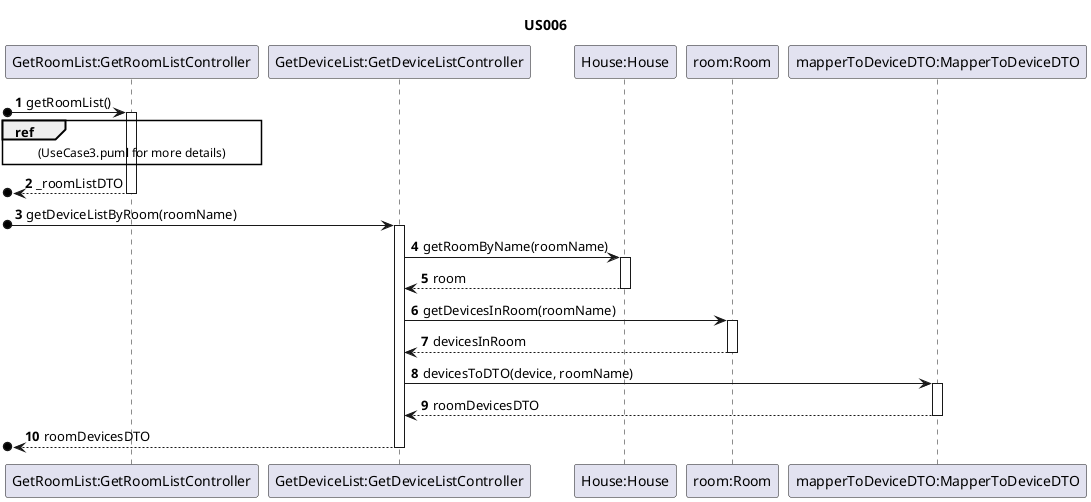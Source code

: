 @startuml
'https://plantuml.com/sequence-diagram

autonumber

title US006
/'
As a Room Owner [or Power User, or Administrator], I want to get a list of all
devices in a room, so that I can configure them.
'/

Participant "GetRoomList:GetRoomListController" as G
Participant "GetDeviceList:GetDeviceListController" as G1
Participant "House:House" as H
Participant "room:Room" as R
Participant "mapperToDeviceDTO:MapperToDeviceDTO" as M

[o->G : getRoomList()
activate G
ref over G : (UseCase3.puml for more details)
[o<--G : _roomListDTO
deactivate G
[o->G1 : getDeviceListByRoom(roomName)
activate G1
G1->H : getRoomByName(roomName)
activate H
H-->G1: room
deactivate H
G1->R : getDevicesInRoom(roomName)
activate R
R-->G1: devicesInRoom
deactivate R
G1->M : devicesToDTO(device, roomName)
activate M
M-->G1 : roomDevicesDTO
deactivate M
[o<--G1 : roomDevicesDTO
deactivate G1

@enduml